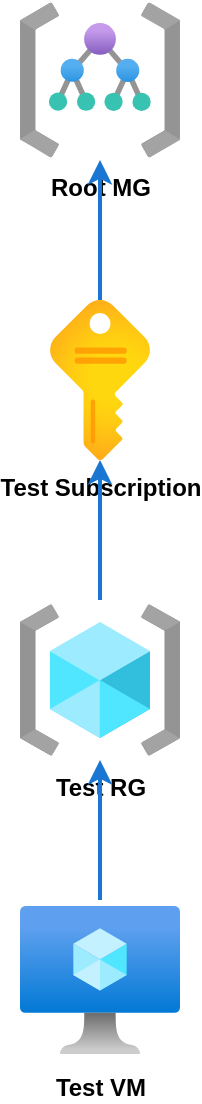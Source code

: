 <?xml version="1.0" ?>
<mxfile>
  <diagram id="main-diagram" name="Azure Infrastructure">
    <mxGraphModel dx="2500" dy="2000" grid="1" gridSize="10" guides="1" tooltips="1" connect="1" arrows="1" fold="1" page="1" pageScale="1" pageWidth="4681" pageHeight="3300">
      <root>
        <mxCell id="0"/>
        <mxCell id="1" parent="0"/>
        <mxCell id="node-0" style="image;aspect=fixed;html=1;points=[];align=center;fontSize=12;image=img/lib/azure2/general/Management_Groups.svg" parent="1" vertex="1">
          <mxGeometry x="160" y="100" width="80" height="80" as="geometry"/>
          <object label="&lt;b&gt;Root MG&lt;/b&gt;" as="value" type="Microsoft.Management/managementGroups" id="/managementGroups/mg-root" location="global"/>
        </mxCell>
        <mxCell id="node-1" style="image;aspect=fixed;html=1;points=[];align=center;fontSize=12;image=img/lib/azure2/general/Subscriptions.svg" parent="1" vertex="1">
          <mxGeometry x="160" y="250" width="80" height="80" as="geometry"/>
          <object label="&lt;b&gt;Test Subscription&lt;/b&gt;" as="value" type="Microsoft.Resources/subscriptions" id="/subscriptions/sub-001" subscription_id="sub-001" location="global"/>
        </mxCell>
        <mxCell id="node-2" style="image;aspect=fixed;html=1;points=[];align=center;fontSize=12;image=img/lib/azure2/general/Resource_Groups.svg" parent="1" vertex="1">
          <mxGeometry x="160" y="400" width="80" height="80" as="geometry"/>
          <object label="&lt;b&gt;Test RG&lt;/b&gt;" as="value" type="Microsoft.Resources/subscriptions/resourceGroups" id="/subscriptions/sub-001/resourceGroups/rg-test" resource_group="rg-test" subscription_id="sub-001" location="eastus"/>
        </mxCell>
        <mxCell id="node-3" style="image;aspect=fixed;html=1;points=[];align=center;fontSize=12;image=img/lib/azure2/compute/Virtual_Machine.svg" parent="1" vertex="1">
          <mxGeometry x="160" y="550" width="80" height="80" as="geometry"/>
          <object label="&lt;b&gt;Test VM&lt;/b&gt;" as="value" type="Microsoft.Compute/virtualMachines" id="/subscriptions/sub-001/resourceGroups/rg-test/providers/Microsoft.Compute/virtualMachines/vm-001" resource_group="rg-test" subscription_id="sub-001" location="eastus"/>
        </mxCell>
        <mxCell id="edge-0" style="edgeStyle=orthogonalEdgeStyle;rounded=0;orthogonalLoop=1;jettySize=auto;html=1;endArrow=classic;strokeColor=#1976d2;strokeWidth=2;" parent="1" source="node-1" target="node-0" edge="1">
          <mxGeometry relative="1" as="geometry"/>
        </mxCell>
        <mxCell id="edge-1" style="edgeStyle=orthogonalEdgeStyle;rounded=0;orthogonalLoop=1;jettySize=auto;html=1;endArrow=classic;strokeColor=#1976d2;strokeWidth=2;" parent="1" source="node-2" target="node-1" edge="1">
          <mxGeometry relative="1" as="geometry"/>
        </mxCell>
        <mxCell id="edge-2" style="edgeStyle=straight;rounded=0;html=1;endArrow=classic;strokeColor=#1976d2;strokeWidth=2;" parent="1" source="node-3" target="node-2" edge="1">
          <mxGeometry relative="1" as="geometry"/>
        </mxCell>
      </root>
    </mxGraphModel>
  </diagram>
</mxfile>
